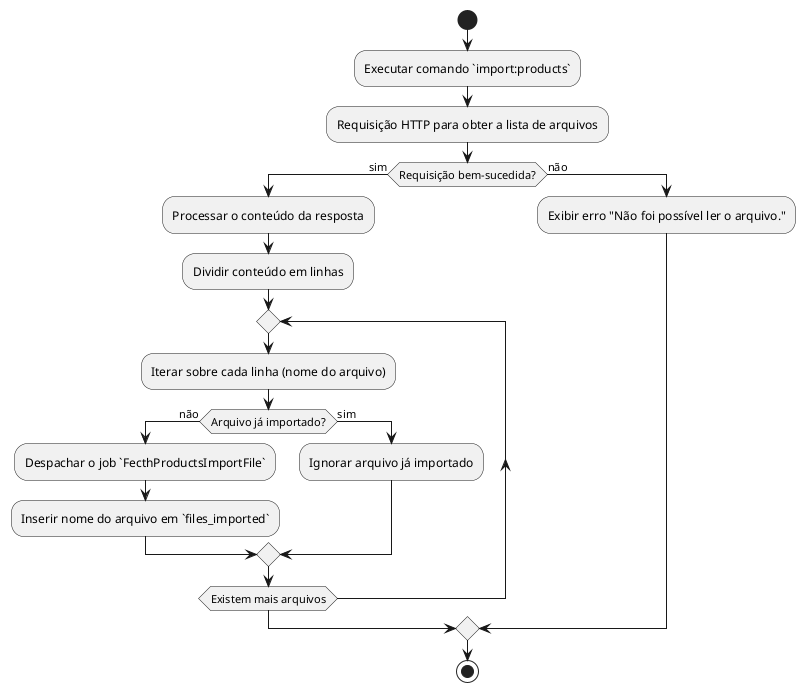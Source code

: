 @startuml
start

:Executar comando `import:products`;
:Requisição HTTP para obter a lista de arquivos;

if (Requisição bem-sucedida?) then (sim)
    :Processar o conteúdo da resposta;
    :Dividir conteúdo em linhas;

    repeat
        :Iterar sobre cada linha (nome do arquivo);
        if (Arquivo já importado?) then (não)
            :Despachar o job `FecthProductsImportFile`;
            :Inserir nome do arquivo em `files_imported`;
        else (sim)
            :Ignorar arquivo já importado;
        endif
    repeat while (Existem mais arquivos)

else (não)
    :Exibir erro "Não foi possível ler o arquivo.";
endif

stop
@enduml
